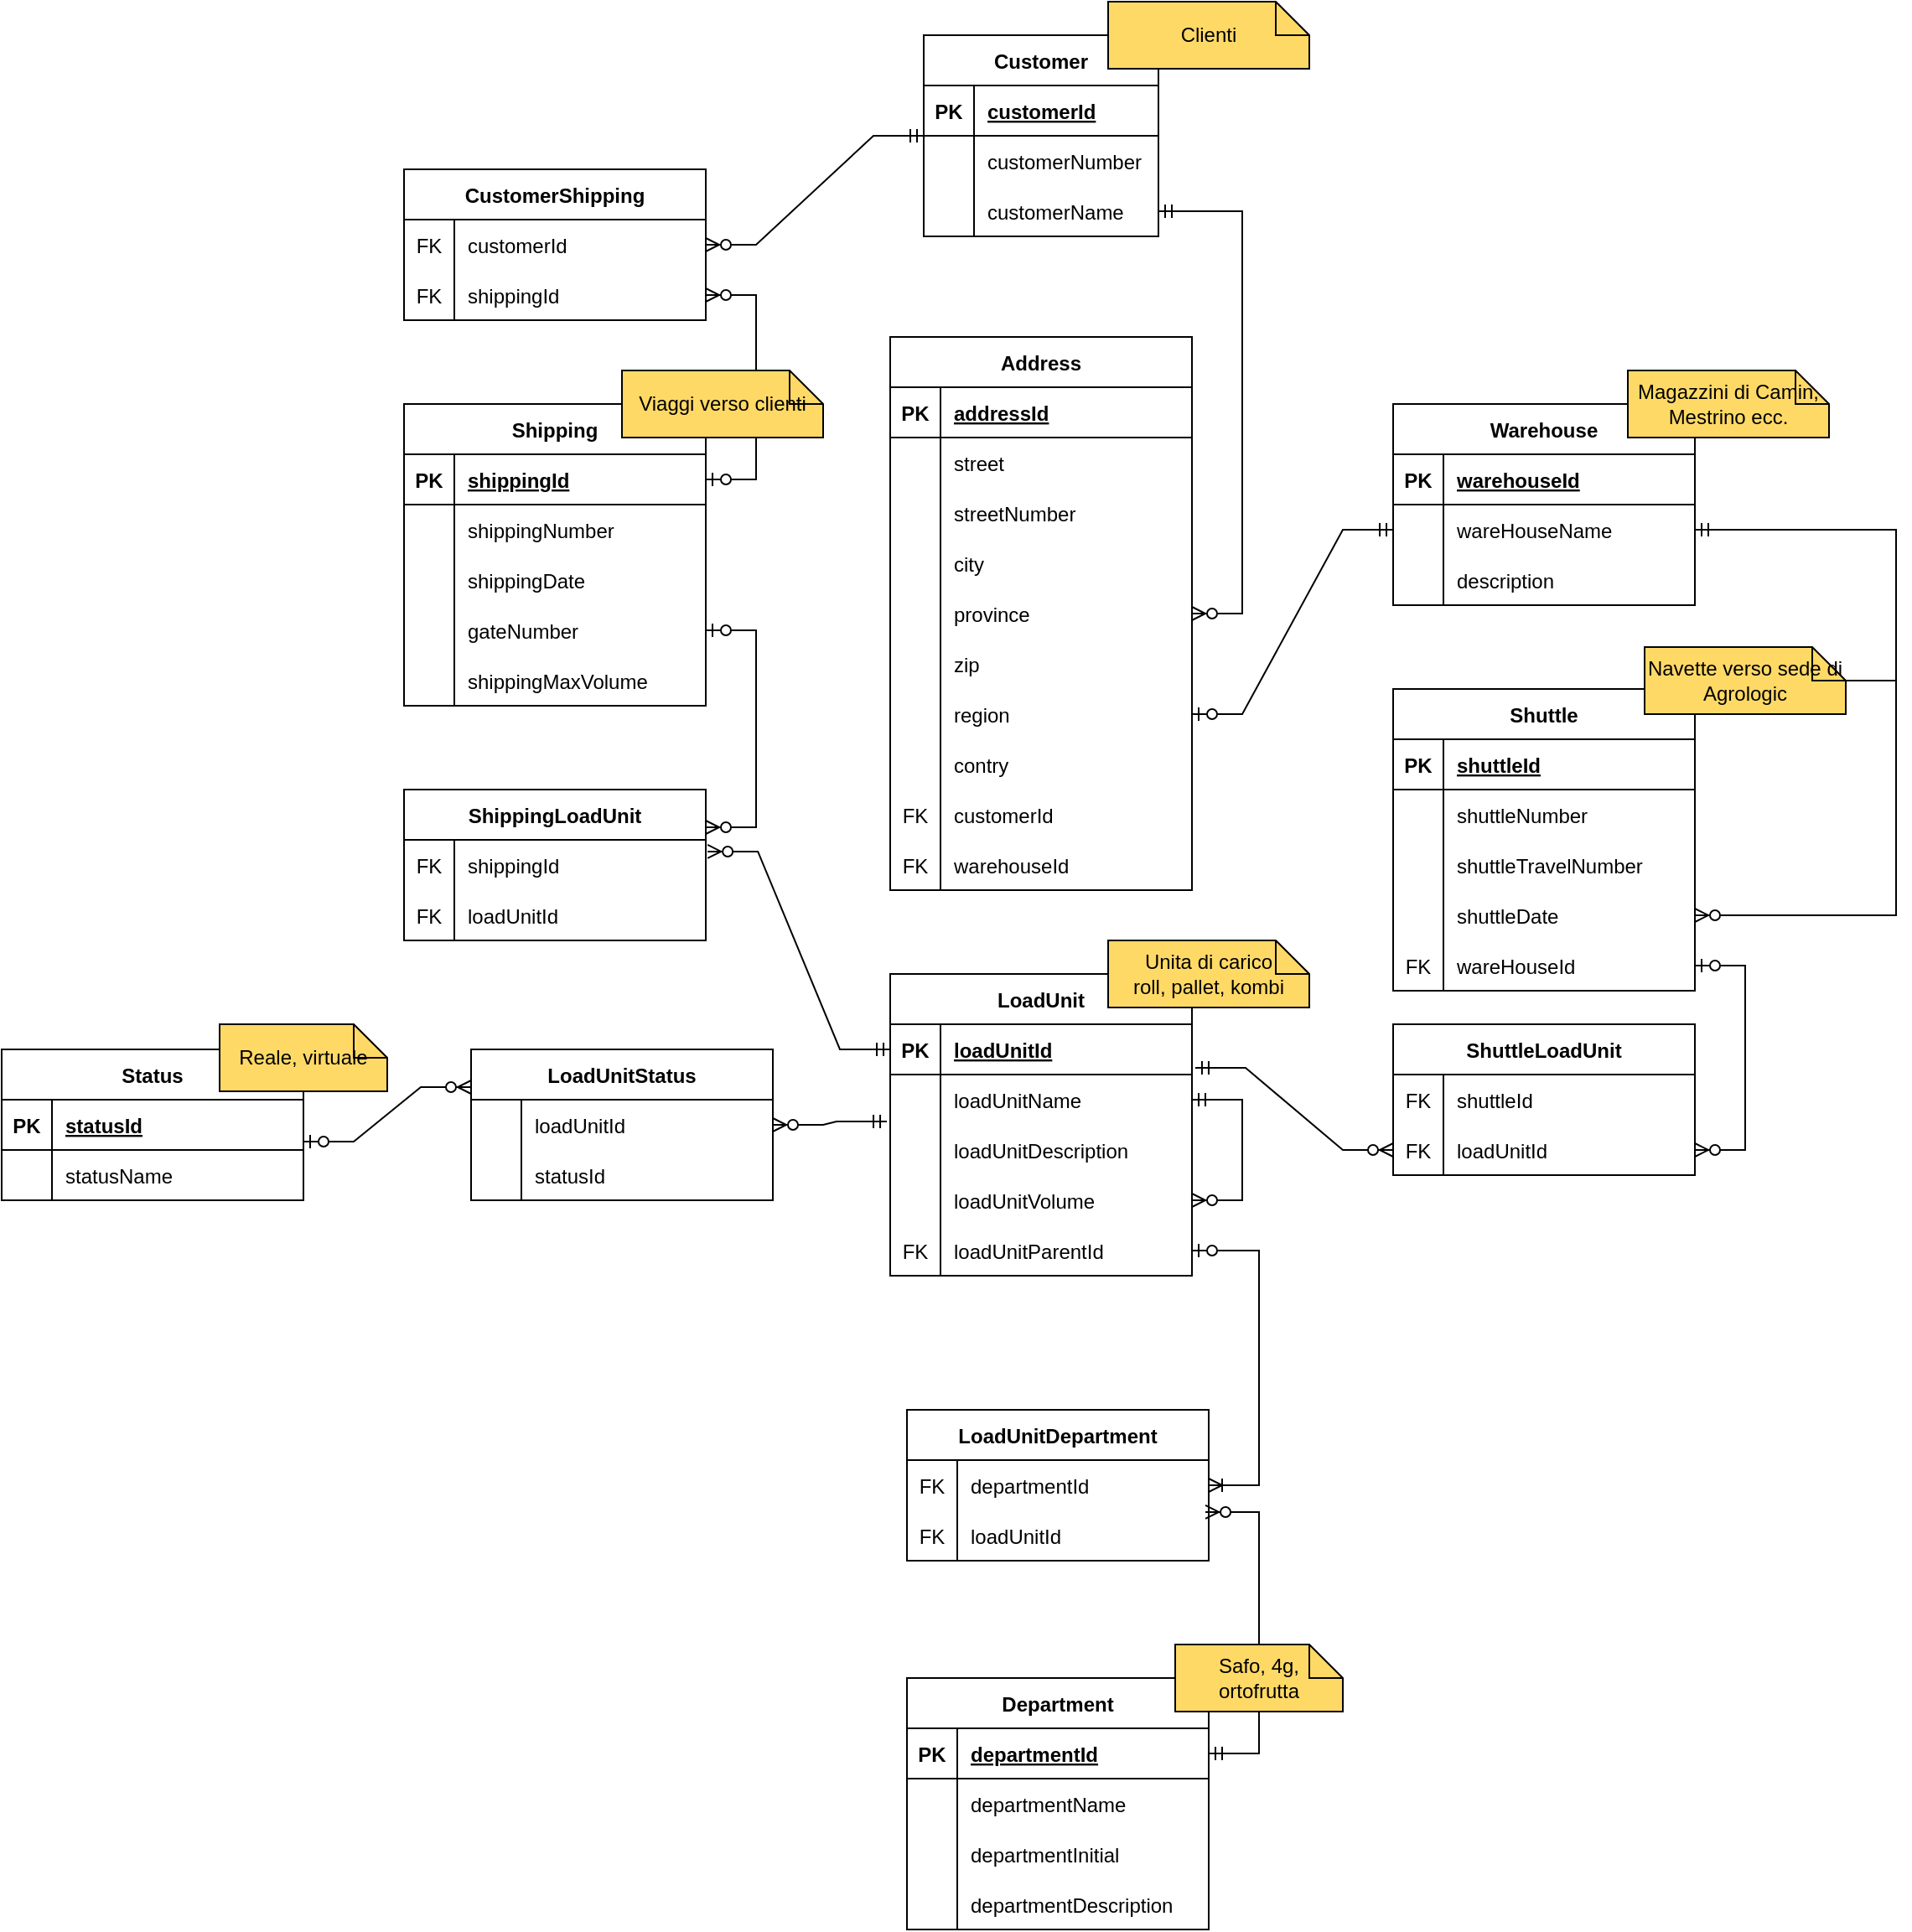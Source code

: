 <mxfile version="20.8.21" type="github">
  <diagram name="Page-1" id="1HlZWrvIWa5nvWiVNv0v">
    <mxGraphModel dx="1730" dy="442" grid="1" gridSize="10" guides="1" tooltips="1" connect="1" arrows="1" fold="1" page="1" pageScale="1" pageWidth="850" pageHeight="1100" math="0" shadow="0">
      <root>
        <mxCell id="0" />
        <mxCell id="1" parent="0" />
        <mxCell id="7wyzoRKYr3vPrGW3BiGG-1" value="Customer" style="shape=table;startSize=30;container=1;collapsible=1;childLayout=tableLayout;fixedRows=1;rowLines=0;fontStyle=1;align=center;resizeLast=1;" parent="1" vertex="1">
          <mxGeometry x="410" y="20" width="140" height="120" as="geometry" />
        </mxCell>
        <mxCell id="7wyzoRKYr3vPrGW3BiGG-2" value="" style="shape=tableRow;horizontal=0;startSize=0;swimlaneHead=0;swimlaneBody=0;fillColor=none;collapsible=0;dropTarget=0;points=[[0,0.5],[1,0.5]];portConstraint=eastwest;top=0;left=0;right=0;bottom=1;" parent="7wyzoRKYr3vPrGW3BiGG-1" vertex="1">
          <mxGeometry y="30" width="140" height="30" as="geometry" />
        </mxCell>
        <mxCell id="7wyzoRKYr3vPrGW3BiGG-3" value="PK" style="shape=partialRectangle;connectable=0;fillColor=none;top=0;left=0;bottom=0;right=0;fontStyle=1;overflow=hidden;" parent="7wyzoRKYr3vPrGW3BiGG-2" vertex="1">
          <mxGeometry width="30" height="30" as="geometry">
            <mxRectangle width="30" height="30" as="alternateBounds" />
          </mxGeometry>
        </mxCell>
        <mxCell id="7wyzoRKYr3vPrGW3BiGG-4" value="customerId" style="shape=partialRectangle;connectable=0;fillColor=none;top=0;left=0;bottom=0;right=0;align=left;spacingLeft=6;fontStyle=5;overflow=hidden;" parent="7wyzoRKYr3vPrGW3BiGG-2" vertex="1">
          <mxGeometry x="30" width="110" height="30" as="geometry">
            <mxRectangle width="110" height="30" as="alternateBounds" />
          </mxGeometry>
        </mxCell>
        <mxCell id="7wyzoRKYr3vPrGW3BiGG-5" value="" style="shape=tableRow;horizontal=0;startSize=0;swimlaneHead=0;swimlaneBody=0;fillColor=none;collapsible=0;dropTarget=0;points=[[0,0.5],[1,0.5]];portConstraint=eastwest;top=0;left=0;right=0;bottom=0;" parent="7wyzoRKYr3vPrGW3BiGG-1" vertex="1">
          <mxGeometry y="60" width="140" height="30" as="geometry" />
        </mxCell>
        <mxCell id="7wyzoRKYr3vPrGW3BiGG-6" value="" style="shape=partialRectangle;connectable=0;fillColor=none;top=0;left=0;bottom=0;right=0;editable=1;overflow=hidden;" parent="7wyzoRKYr3vPrGW3BiGG-5" vertex="1">
          <mxGeometry width="30" height="30" as="geometry">
            <mxRectangle width="30" height="30" as="alternateBounds" />
          </mxGeometry>
        </mxCell>
        <mxCell id="7wyzoRKYr3vPrGW3BiGG-7" value="customerNumber" style="shape=partialRectangle;connectable=0;fillColor=none;top=0;left=0;bottom=0;right=0;align=left;spacingLeft=6;overflow=hidden;" parent="7wyzoRKYr3vPrGW3BiGG-5" vertex="1">
          <mxGeometry x="30" width="110" height="30" as="geometry">
            <mxRectangle width="110" height="30" as="alternateBounds" />
          </mxGeometry>
        </mxCell>
        <mxCell id="7wyzoRKYr3vPrGW3BiGG-8" value="" style="shape=tableRow;horizontal=0;startSize=0;swimlaneHead=0;swimlaneBody=0;fillColor=none;collapsible=0;dropTarget=0;points=[[0,0.5],[1,0.5]];portConstraint=eastwest;top=0;left=0;right=0;bottom=0;" parent="7wyzoRKYr3vPrGW3BiGG-1" vertex="1">
          <mxGeometry y="90" width="140" height="30" as="geometry" />
        </mxCell>
        <mxCell id="7wyzoRKYr3vPrGW3BiGG-9" value="" style="shape=partialRectangle;connectable=0;fillColor=none;top=0;left=0;bottom=0;right=0;editable=1;overflow=hidden;" parent="7wyzoRKYr3vPrGW3BiGG-8" vertex="1">
          <mxGeometry width="30" height="30" as="geometry">
            <mxRectangle width="30" height="30" as="alternateBounds" />
          </mxGeometry>
        </mxCell>
        <mxCell id="7wyzoRKYr3vPrGW3BiGG-10" value="customerName" style="shape=partialRectangle;connectable=0;fillColor=none;top=0;left=0;bottom=0;right=0;align=left;spacingLeft=6;overflow=hidden;" parent="7wyzoRKYr3vPrGW3BiGG-8" vertex="1">
          <mxGeometry x="30" width="110" height="30" as="geometry">
            <mxRectangle width="110" height="30" as="alternateBounds" />
          </mxGeometry>
        </mxCell>
        <mxCell id="7wyzoRKYr3vPrGW3BiGG-14" value="Shipping" style="shape=table;startSize=30;container=1;collapsible=1;childLayout=tableLayout;fixedRows=1;rowLines=0;fontStyle=1;align=center;resizeLast=1;" parent="1" vertex="1">
          <mxGeometry x="100" y="240" width="180" height="180" as="geometry" />
        </mxCell>
        <mxCell id="7wyzoRKYr3vPrGW3BiGG-15" value="" style="shape=tableRow;horizontal=0;startSize=0;swimlaneHead=0;swimlaneBody=0;fillColor=none;collapsible=0;dropTarget=0;points=[[0,0.5],[1,0.5]];portConstraint=eastwest;top=0;left=0;right=0;bottom=1;" parent="7wyzoRKYr3vPrGW3BiGG-14" vertex="1">
          <mxGeometry y="30" width="180" height="30" as="geometry" />
        </mxCell>
        <mxCell id="7wyzoRKYr3vPrGW3BiGG-16" value="PK" style="shape=partialRectangle;connectable=0;fillColor=none;top=0;left=0;bottom=0;right=0;fontStyle=1;overflow=hidden;" parent="7wyzoRKYr3vPrGW3BiGG-15" vertex="1">
          <mxGeometry width="30" height="30" as="geometry">
            <mxRectangle width="30" height="30" as="alternateBounds" />
          </mxGeometry>
        </mxCell>
        <mxCell id="7wyzoRKYr3vPrGW3BiGG-17" value="shippingId" style="shape=partialRectangle;connectable=0;fillColor=none;top=0;left=0;bottom=0;right=0;align=left;spacingLeft=6;fontStyle=5;overflow=hidden;" parent="7wyzoRKYr3vPrGW3BiGG-15" vertex="1">
          <mxGeometry x="30" width="150" height="30" as="geometry">
            <mxRectangle width="150" height="30" as="alternateBounds" />
          </mxGeometry>
        </mxCell>
        <mxCell id="7wyzoRKYr3vPrGW3BiGG-18" value="" style="shape=tableRow;horizontal=0;startSize=0;swimlaneHead=0;swimlaneBody=0;fillColor=none;collapsible=0;dropTarget=0;points=[[0,0.5],[1,0.5]];portConstraint=eastwest;top=0;left=0;right=0;bottom=0;" parent="7wyzoRKYr3vPrGW3BiGG-14" vertex="1">
          <mxGeometry y="60" width="180" height="30" as="geometry" />
        </mxCell>
        <mxCell id="7wyzoRKYr3vPrGW3BiGG-19" value="" style="shape=partialRectangle;connectable=0;fillColor=none;top=0;left=0;bottom=0;right=0;editable=1;overflow=hidden;" parent="7wyzoRKYr3vPrGW3BiGG-18" vertex="1">
          <mxGeometry width="30" height="30" as="geometry">
            <mxRectangle width="30" height="30" as="alternateBounds" />
          </mxGeometry>
        </mxCell>
        <mxCell id="7wyzoRKYr3vPrGW3BiGG-20" value="shippingNumber" style="shape=partialRectangle;connectable=0;fillColor=none;top=0;left=0;bottom=0;right=0;align=left;spacingLeft=6;overflow=hidden;" parent="7wyzoRKYr3vPrGW3BiGG-18" vertex="1">
          <mxGeometry x="30" width="150" height="30" as="geometry">
            <mxRectangle width="150" height="30" as="alternateBounds" />
          </mxGeometry>
        </mxCell>
        <mxCell id="7wyzoRKYr3vPrGW3BiGG-21" value="" style="shape=tableRow;horizontal=0;startSize=0;swimlaneHead=0;swimlaneBody=0;fillColor=none;collapsible=0;dropTarget=0;points=[[0,0.5],[1,0.5]];portConstraint=eastwest;top=0;left=0;right=0;bottom=0;" parent="7wyzoRKYr3vPrGW3BiGG-14" vertex="1">
          <mxGeometry y="90" width="180" height="30" as="geometry" />
        </mxCell>
        <mxCell id="7wyzoRKYr3vPrGW3BiGG-22" value="" style="shape=partialRectangle;connectable=0;fillColor=none;top=0;left=0;bottom=0;right=0;editable=1;overflow=hidden;" parent="7wyzoRKYr3vPrGW3BiGG-21" vertex="1">
          <mxGeometry width="30" height="30" as="geometry">
            <mxRectangle width="30" height="30" as="alternateBounds" />
          </mxGeometry>
        </mxCell>
        <mxCell id="7wyzoRKYr3vPrGW3BiGG-23" value="shippingDate" style="shape=partialRectangle;connectable=0;fillColor=none;top=0;left=0;bottom=0;right=0;align=left;spacingLeft=6;overflow=hidden;" parent="7wyzoRKYr3vPrGW3BiGG-21" vertex="1">
          <mxGeometry x="30" width="150" height="30" as="geometry">
            <mxRectangle width="150" height="30" as="alternateBounds" />
          </mxGeometry>
        </mxCell>
        <mxCell id="7wyzoRKYr3vPrGW3BiGG-247" style="shape=tableRow;horizontal=0;startSize=0;swimlaneHead=0;swimlaneBody=0;fillColor=none;collapsible=0;dropTarget=0;points=[[0,0.5],[1,0.5]];portConstraint=eastwest;top=0;left=0;right=0;bottom=0;" parent="7wyzoRKYr3vPrGW3BiGG-14" vertex="1">
          <mxGeometry y="120" width="180" height="30" as="geometry" />
        </mxCell>
        <mxCell id="7wyzoRKYr3vPrGW3BiGG-248" style="shape=partialRectangle;connectable=0;fillColor=none;top=0;left=0;bottom=0;right=0;editable=1;overflow=hidden;" parent="7wyzoRKYr3vPrGW3BiGG-247" vertex="1">
          <mxGeometry width="30" height="30" as="geometry">
            <mxRectangle width="30" height="30" as="alternateBounds" />
          </mxGeometry>
        </mxCell>
        <mxCell id="7wyzoRKYr3vPrGW3BiGG-249" value="gateNumber" style="shape=partialRectangle;connectable=0;fillColor=none;top=0;left=0;bottom=0;right=0;align=left;spacingLeft=6;overflow=hidden;" parent="7wyzoRKYr3vPrGW3BiGG-247" vertex="1">
          <mxGeometry x="30" width="150" height="30" as="geometry">
            <mxRectangle width="150" height="30" as="alternateBounds" />
          </mxGeometry>
        </mxCell>
        <mxCell id="7wyzoRKYr3vPrGW3BiGG-24" value="" style="shape=tableRow;horizontal=0;startSize=0;swimlaneHead=0;swimlaneBody=0;fillColor=none;collapsible=0;dropTarget=0;points=[[0,0.5],[1,0.5]];portConstraint=eastwest;top=0;left=0;right=0;bottom=0;" parent="7wyzoRKYr3vPrGW3BiGG-14" vertex="1">
          <mxGeometry y="150" width="180" height="30" as="geometry" />
        </mxCell>
        <mxCell id="7wyzoRKYr3vPrGW3BiGG-25" value="" style="shape=partialRectangle;connectable=0;fillColor=none;top=0;left=0;bottom=0;right=0;editable=1;overflow=hidden;" parent="7wyzoRKYr3vPrGW3BiGG-24" vertex="1">
          <mxGeometry width="30" height="30" as="geometry">
            <mxRectangle width="30" height="30" as="alternateBounds" />
          </mxGeometry>
        </mxCell>
        <mxCell id="7wyzoRKYr3vPrGW3BiGG-26" value="shippingMaxVolume" style="shape=partialRectangle;connectable=0;fillColor=none;top=0;left=0;bottom=0;right=0;align=left;spacingLeft=6;overflow=hidden;" parent="7wyzoRKYr3vPrGW3BiGG-24" vertex="1">
          <mxGeometry x="30" width="150" height="30" as="geometry">
            <mxRectangle width="150" height="30" as="alternateBounds" />
          </mxGeometry>
        </mxCell>
        <mxCell id="7wyzoRKYr3vPrGW3BiGG-27" value="CustomerShipping" style="shape=table;startSize=30;container=1;collapsible=1;childLayout=tableLayout;fixedRows=1;rowLines=0;fontStyle=1;align=center;resizeLast=1;" parent="1" vertex="1">
          <mxGeometry x="100" y="100" width="180" height="90" as="geometry" />
        </mxCell>
        <mxCell id="7wyzoRKYr3vPrGW3BiGG-31" value="" style="shape=tableRow;horizontal=0;startSize=0;swimlaneHead=0;swimlaneBody=0;fillColor=none;collapsible=0;dropTarget=0;points=[[0,0.5],[1,0.5]];portConstraint=eastwest;top=0;left=0;right=0;bottom=0;" parent="7wyzoRKYr3vPrGW3BiGG-27" vertex="1">
          <mxGeometry y="30" width="180" height="30" as="geometry" />
        </mxCell>
        <mxCell id="7wyzoRKYr3vPrGW3BiGG-32" value="FK" style="shape=partialRectangle;connectable=0;fillColor=none;top=0;left=0;bottom=0;right=0;editable=1;overflow=hidden;fontStyle=0" parent="7wyzoRKYr3vPrGW3BiGG-31" vertex="1">
          <mxGeometry width="30" height="30" as="geometry">
            <mxRectangle width="30" height="30" as="alternateBounds" />
          </mxGeometry>
        </mxCell>
        <mxCell id="7wyzoRKYr3vPrGW3BiGG-33" value="customerId" style="shape=partialRectangle;connectable=0;fillColor=none;top=0;left=0;bottom=0;right=0;align=left;spacingLeft=6;overflow=hidden;fontStyle=0" parent="7wyzoRKYr3vPrGW3BiGG-31" vertex="1">
          <mxGeometry x="30" width="150" height="30" as="geometry">
            <mxRectangle width="150" height="30" as="alternateBounds" />
          </mxGeometry>
        </mxCell>
        <mxCell id="7wyzoRKYr3vPrGW3BiGG-34" value="" style="shape=tableRow;horizontal=0;startSize=0;swimlaneHead=0;swimlaneBody=0;fillColor=none;collapsible=0;dropTarget=0;points=[[0,0.5],[1,0.5]];portConstraint=eastwest;top=0;left=0;right=0;bottom=0;" parent="7wyzoRKYr3vPrGW3BiGG-27" vertex="1">
          <mxGeometry y="60" width="180" height="30" as="geometry" />
        </mxCell>
        <mxCell id="7wyzoRKYr3vPrGW3BiGG-35" value="FK" style="shape=partialRectangle;connectable=0;fillColor=none;top=0;left=0;bottom=0;right=0;editable=1;overflow=hidden;fontStyle=0" parent="7wyzoRKYr3vPrGW3BiGG-34" vertex="1">
          <mxGeometry width="30" height="30" as="geometry">
            <mxRectangle width="30" height="30" as="alternateBounds" />
          </mxGeometry>
        </mxCell>
        <mxCell id="7wyzoRKYr3vPrGW3BiGG-36" value="shippingId" style="shape=partialRectangle;connectable=0;fillColor=none;top=0;left=0;bottom=0;right=0;align=left;spacingLeft=6;overflow=hidden;fontStyle=0" parent="7wyzoRKYr3vPrGW3BiGG-34" vertex="1">
          <mxGeometry x="30" width="150" height="30" as="geometry">
            <mxRectangle width="150" height="30" as="alternateBounds" />
          </mxGeometry>
        </mxCell>
        <mxCell id="7wyzoRKYr3vPrGW3BiGG-43" value="" style="edgeStyle=entityRelationEdgeStyle;fontSize=12;html=1;endArrow=ERzeroToMany;startArrow=ERzeroToOne;rounded=0;" parent="1" source="7wyzoRKYr3vPrGW3BiGG-15" target="7wyzoRKYr3vPrGW3BiGG-34" edge="1">
          <mxGeometry width="100" height="100" relative="1" as="geometry">
            <mxPoint x="250" y="300" as="sourcePoint" />
            <mxPoint x="80" y="157" as="targetPoint" />
          </mxGeometry>
        </mxCell>
        <mxCell id="7wyzoRKYr3vPrGW3BiGG-42" value="" style="edgeStyle=entityRelationEdgeStyle;fontSize=12;html=1;endArrow=ERzeroToMany;startArrow=ERmandOne;rounded=0;entryX=1;entryY=0.5;entryDx=0;entryDy=0;" parent="1" source="7wyzoRKYr3vPrGW3BiGG-1" target="7wyzoRKYr3vPrGW3BiGG-31" edge="1">
          <mxGeometry width="100" height="100" relative="1" as="geometry">
            <mxPoint x="407" y="126" as="sourcePoint" />
            <mxPoint x="350" y="200" as="targetPoint" />
          </mxGeometry>
        </mxCell>
        <mxCell id="7wyzoRKYr3vPrGW3BiGG-44" value="LoadUnit" style="shape=table;startSize=30;container=1;collapsible=1;childLayout=tableLayout;fixedRows=1;rowLines=0;fontStyle=1;align=center;resizeLast=1;" parent="1" vertex="1">
          <mxGeometry x="390" y="580" width="180" height="180" as="geometry" />
        </mxCell>
        <mxCell id="7wyzoRKYr3vPrGW3BiGG-45" value="" style="shape=tableRow;horizontal=0;startSize=0;swimlaneHead=0;swimlaneBody=0;fillColor=none;collapsible=0;dropTarget=0;points=[[0,0.5],[1,0.5]];portConstraint=eastwest;top=0;left=0;right=0;bottom=1;" parent="7wyzoRKYr3vPrGW3BiGG-44" vertex="1">
          <mxGeometry y="30" width="180" height="30" as="geometry" />
        </mxCell>
        <mxCell id="7wyzoRKYr3vPrGW3BiGG-46" value="PK" style="shape=partialRectangle;connectable=0;fillColor=none;top=0;left=0;bottom=0;right=0;fontStyle=1;overflow=hidden;" parent="7wyzoRKYr3vPrGW3BiGG-45" vertex="1">
          <mxGeometry width="30" height="30" as="geometry">
            <mxRectangle width="30" height="30" as="alternateBounds" />
          </mxGeometry>
        </mxCell>
        <mxCell id="7wyzoRKYr3vPrGW3BiGG-47" value="loadUnitId" style="shape=partialRectangle;connectable=0;fillColor=none;top=0;left=0;bottom=0;right=0;align=left;spacingLeft=6;fontStyle=5;overflow=hidden;" parent="7wyzoRKYr3vPrGW3BiGG-45" vertex="1">
          <mxGeometry x="30" width="150" height="30" as="geometry">
            <mxRectangle width="150" height="30" as="alternateBounds" />
          </mxGeometry>
        </mxCell>
        <mxCell id="7wyzoRKYr3vPrGW3BiGG-48" value="" style="shape=tableRow;horizontal=0;startSize=0;swimlaneHead=0;swimlaneBody=0;fillColor=none;collapsible=0;dropTarget=0;points=[[0,0.5],[1,0.5]];portConstraint=eastwest;top=0;left=0;right=0;bottom=0;" parent="7wyzoRKYr3vPrGW3BiGG-44" vertex="1">
          <mxGeometry y="60" width="180" height="30" as="geometry" />
        </mxCell>
        <mxCell id="7wyzoRKYr3vPrGW3BiGG-49" value="" style="shape=partialRectangle;connectable=0;fillColor=none;top=0;left=0;bottom=0;right=0;editable=1;overflow=hidden;" parent="7wyzoRKYr3vPrGW3BiGG-48" vertex="1">
          <mxGeometry width="30" height="30" as="geometry">
            <mxRectangle width="30" height="30" as="alternateBounds" />
          </mxGeometry>
        </mxCell>
        <mxCell id="7wyzoRKYr3vPrGW3BiGG-50" value="loadUnitName" style="shape=partialRectangle;connectable=0;fillColor=none;top=0;left=0;bottom=0;right=0;align=left;spacingLeft=6;overflow=hidden;" parent="7wyzoRKYr3vPrGW3BiGG-48" vertex="1">
          <mxGeometry x="30" width="150" height="30" as="geometry">
            <mxRectangle width="150" height="30" as="alternateBounds" />
          </mxGeometry>
        </mxCell>
        <mxCell id="7wyzoRKYr3vPrGW3BiGG-51" value="" style="shape=tableRow;horizontal=0;startSize=0;swimlaneHead=0;swimlaneBody=0;fillColor=none;collapsible=0;dropTarget=0;points=[[0,0.5],[1,0.5]];portConstraint=eastwest;top=0;left=0;right=0;bottom=0;" parent="7wyzoRKYr3vPrGW3BiGG-44" vertex="1">
          <mxGeometry y="90" width="180" height="30" as="geometry" />
        </mxCell>
        <mxCell id="7wyzoRKYr3vPrGW3BiGG-52" value="" style="shape=partialRectangle;connectable=0;fillColor=none;top=0;left=0;bottom=0;right=0;editable=1;overflow=hidden;" parent="7wyzoRKYr3vPrGW3BiGG-51" vertex="1">
          <mxGeometry width="30" height="30" as="geometry">
            <mxRectangle width="30" height="30" as="alternateBounds" />
          </mxGeometry>
        </mxCell>
        <mxCell id="7wyzoRKYr3vPrGW3BiGG-53" value="loadUnitDescription" style="shape=partialRectangle;connectable=0;fillColor=none;top=0;left=0;bottom=0;right=0;align=left;spacingLeft=6;overflow=hidden;" parent="7wyzoRKYr3vPrGW3BiGG-51" vertex="1">
          <mxGeometry x="30" width="150" height="30" as="geometry">
            <mxRectangle width="150" height="30" as="alternateBounds" />
          </mxGeometry>
        </mxCell>
        <mxCell id="7wyzoRKYr3vPrGW3BiGG-54" value="" style="shape=tableRow;horizontal=0;startSize=0;swimlaneHead=0;swimlaneBody=0;fillColor=none;collapsible=0;dropTarget=0;points=[[0,0.5],[1,0.5]];portConstraint=eastwest;top=0;left=0;right=0;bottom=0;" parent="7wyzoRKYr3vPrGW3BiGG-44" vertex="1">
          <mxGeometry y="120" width="180" height="30" as="geometry" />
        </mxCell>
        <mxCell id="7wyzoRKYr3vPrGW3BiGG-55" value="" style="shape=partialRectangle;connectable=0;fillColor=none;top=0;left=0;bottom=0;right=0;editable=1;overflow=hidden;" parent="7wyzoRKYr3vPrGW3BiGG-54" vertex="1">
          <mxGeometry width="30" height="30" as="geometry">
            <mxRectangle width="30" height="30" as="alternateBounds" />
          </mxGeometry>
        </mxCell>
        <mxCell id="7wyzoRKYr3vPrGW3BiGG-56" value="loadUnitVolume" style="shape=partialRectangle;connectable=0;fillColor=none;top=0;left=0;bottom=0;right=0;align=left;spacingLeft=6;overflow=hidden;" parent="7wyzoRKYr3vPrGW3BiGG-54" vertex="1">
          <mxGeometry x="30" width="150" height="30" as="geometry">
            <mxRectangle width="150" height="30" as="alternateBounds" />
          </mxGeometry>
        </mxCell>
        <mxCell id="7wyzoRKYr3vPrGW3BiGG-57" style="shape=tableRow;horizontal=0;startSize=0;swimlaneHead=0;swimlaneBody=0;fillColor=none;collapsible=0;dropTarget=0;points=[[0,0.5],[1,0.5]];portConstraint=eastwest;top=0;left=0;right=0;bottom=0;" parent="7wyzoRKYr3vPrGW3BiGG-44" vertex="1">
          <mxGeometry y="150" width="180" height="30" as="geometry" />
        </mxCell>
        <mxCell id="7wyzoRKYr3vPrGW3BiGG-58" value="FK" style="shape=partialRectangle;connectable=0;fillColor=none;top=0;left=0;bottom=0;right=0;editable=1;overflow=hidden;fontStyle=0" parent="7wyzoRKYr3vPrGW3BiGG-57" vertex="1">
          <mxGeometry width="30" height="30" as="geometry">
            <mxRectangle width="30" height="30" as="alternateBounds" />
          </mxGeometry>
        </mxCell>
        <mxCell id="7wyzoRKYr3vPrGW3BiGG-59" value="loadUnitParentId" style="shape=partialRectangle;connectable=0;fillColor=none;top=0;left=0;bottom=0;right=0;align=left;spacingLeft=6;overflow=hidden;fontStyle=0" parent="7wyzoRKYr3vPrGW3BiGG-57" vertex="1">
          <mxGeometry x="30" width="150" height="30" as="geometry">
            <mxRectangle width="150" height="30" as="alternateBounds" />
          </mxGeometry>
        </mxCell>
        <mxCell id="7wyzoRKYr3vPrGW3BiGG-60" value="" style="edgeStyle=entityRelationEdgeStyle;fontSize=12;html=1;endArrow=ERzeroToMany;startArrow=ERmandOne;rounded=0;exitX=1;exitY=0.5;exitDx=0;exitDy=0;entryX=1;entryY=0.5;entryDx=0;entryDy=0;" parent="7wyzoRKYr3vPrGW3BiGG-44" source="7wyzoRKYr3vPrGW3BiGG-48" target="7wyzoRKYr3vPrGW3BiGG-54" edge="1">
          <mxGeometry width="100" height="100" relative="1" as="geometry">
            <mxPoint x="-70" y="30" as="sourcePoint" />
            <mxPoint x="30" y="-70" as="targetPoint" />
          </mxGeometry>
        </mxCell>
        <mxCell id="7wyzoRKYr3vPrGW3BiGG-61" value="ShippingLoadUnit" style="shape=table;startSize=30;container=1;collapsible=1;childLayout=tableLayout;fixedRows=1;rowLines=0;fontStyle=1;align=center;resizeLast=1;" parent="1" vertex="1">
          <mxGeometry x="100" y="470" width="180" height="90" as="geometry" />
        </mxCell>
        <mxCell id="7wyzoRKYr3vPrGW3BiGG-65" value="" style="shape=tableRow;horizontal=0;startSize=0;swimlaneHead=0;swimlaneBody=0;fillColor=none;collapsible=0;dropTarget=0;points=[[0,0.5],[1,0.5]];portConstraint=eastwest;top=0;left=0;right=0;bottom=0;" parent="7wyzoRKYr3vPrGW3BiGG-61" vertex="1">
          <mxGeometry y="30" width="180" height="30" as="geometry" />
        </mxCell>
        <mxCell id="7wyzoRKYr3vPrGW3BiGG-66" value="FK" style="shape=partialRectangle;connectable=0;fillColor=none;top=0;left=0;bottom=0;right=0;editable=1;overflow=hidden;fontStyle=0" parent="7wyzoRKYr3vPrGW3BiGG-65" vertex="1">
          <mxGeometry width="30" height="30" as="geometry">
            <mxRectangle width="30" height="30" as="alternateBounds" />
          </mxGeometry>
        </mxCell>
        <mxCell id="7wyzoRKYr3vPrGW3BiGG-67" value="shippingId" style="shape=partialRectangle;connectable=0;fillColor=none;top=0;left=0;bottom=0;right=0;align=left;spacingLeft=6;overflow=hidden;fontStyle=0" parent="7wyzoRKYr3vPrGW3BiGG-65" vertex="1">
          <mxGeometry x="30" width="150" height="30" as="geometry">
            <mxRectangle width="150" height="30" as="alternateBounds" />
          </mxGeometry>
        </mxCell>
        <mxCell id="7wyzoRKYr3vPrGW3BiGG-68" value="" style="shape=tableRow;horizontal=0;startSize=0;swimlaneHead=0;swimlaneBody=0;fillColor=none;collapsible=0;dropTarget=0;points=[[0,0.5],[1,0.5]];portConstraint=eastwest;top=0;left=0;right=0;bottom=0;" parent="7wyzoRKYr3vPrGW3BiGG-61" vertex="1">
          <mxGeometry y="60" width="180" height="30" as="geometry" />
        </mxCell>
        <mxCell id="7wyzoRKYr3vPrGW3BiGG-69" value="FK" style="shape=partialRectangle;connectable=0;fillColor=none;top=0;left=0;bottom=0;right=0;editable=1;overflow=hidden;fontStyle=0" parent="7wyzoRKYr3vPrGW3BiGG-68" vertex="1">
          <mxGeometry width="30" height="30" as="geometry">
            <mxRectangle width="30" height="30" as="alternateBounds" />
          </mxGeometry>
        </mxCell>
        <mxCell id="7wyzoRKYr3vPrGW3BiGG-70" value="loadUnitId" style="shape=partialRectangle;connectable=0;fillColor=none;top=0;left=0;bottom=0;right=0;align=left;spacingLeft=6;overflow=hidden;fontStyle=0" parent="7wyzoRKYr3vPrGW3BiGG-68" vertex="1">
          <mxGeometry x="30" width="150" height="30" as="geometry">
            <mxRectangle width="150" height="30" as="alternateBounds" />
          </mxGeometry>
        </mxCell>
        <mxCell id="7wyzoRKYr3vPrGW3BiGG-82" value="" style="edgeStyle=entityRelationEdgeStyle;fontSize=12;html=1;endArrow=ERzeroToMany;startArrow=ERmandOne;rounded=0;exitX=0;exitY=0.5;exitDx=0;exitDy=0;entryX=1.006;entryY=0.233;entryDx=0;entryDy=0;entryPerimeter=0;" parent="1" source="7wyzoRKYr3vPrGW3BiGG-45" target="7wyzoRKYr3vPrGW3BiGG-65" edge="1">
          <mxGeometry width="100" height="100" relative="1" as="geometry">
            <mxPoint x="240" y="420" as="sourcePoint" />
            <mxPoint x="340" y="320" as="targetPoint" />
          </mxGeometry>
        </mxCell>
        <mxCell id="7wyzoRKYr3vPrGW3BiGG-83" value="" style="edgeStyle=entityRelationEdgeStyle;fontSize=12;html=1;endArrow=ERzeroToMany;startArrow=ERzeroToOne;rounded=0;exitX=1;exitY=0.75;exitDx=0;exitDy=0;entryX=1;entryY=0.25;entryDx=0;entryDy=0;" parent="1" source="7wyzoRKYr3vPrGW3BiGG-14" target="7wyzoRKYr3vPrGW3BiGG-61" edge="1">
          <mxGeometry width="100" height="100" relative="1" as="geometry">
            <mxPoint x="240" y="420" as="sourcePoint" />
            <mxPoint x="90" y="380" as="targetPoint" />
          </mxGeometry>
        </mxCell>
        <mxCell id="7wyzoRKYr3vPrGW3BiGG-84" value="Address" style="shape=table;startSize=30;container=1;collapsible=1;childLayout=tableLayout;fixedRows=1;rowLines=0;fontStyle=1;align=center;resizeLast=1;" parent="1" vertex="1">
          <mxGeometry x="390" y="200" width="180" height="330" as="geometry" />
        </mxCell>
        <mxCell id="7wyzoRKYr3vPrGW3BiGG-85" value="" style="shape=tableRow;horizontal=0;startSize=0;swimlaneHead=0;swimlaneBody=0;fillColor=none;collapsible=0;dropTarget=0;points=[[0,0.5],[1,0.5]];portConstraint=eastwest;top=0;left=0;right=0;bottom=1;" parent="7wyzoRKYr3vPrGW3BiGG-84" vertex="1">
          <mxGeometry y="30" width="180" height="30" as="geometry" />
        </mxCell>
        <mxCell id="7wyzoRKYr3vPrGW3BiGG-86" value="PK" style="shape=partialRectangle;connectable=0;fillColor=none;top=0;left=0;bottom=0;right=0;fontStyle=1;overflow=hidden;" parent="7wyzoRKYr3vPrGW3BiGG-85" vertex="1">
          <mxGeometry width="30" height="30" as="geometry">
            <mxRectangle width="30" height="30" as="alternateBounds" />
          </mxGeometry>
        </mxCell>
        <mxCell id="7wyzoRKYr3vPrGW3BiGG-87" value="addressId" style="shape=partialRectangle;connectable=0;fillColor=none;top=0;left=0;bottom=0;right=0;align=left;spacingLeft=6;fontStyle=5;overflow=hidden;" parent="7wyzoRKYr3vPrGW3BiGG-85" vertex="1">
          <mxGeometry x="30" width="150" height="30" as="geometry">
            <mxRectangle width="150" height="30" as="alternateBounds" />
          </mxGeometry>
        </mxCell>
        <mxCell id="7wyzoRKYr3vPrGW3BiGG-88" value="" style="shape=tableRow;horizontal=0;startSize=0;swimlaneHead=0;swimlaneBody=0;fillColor=none;collapsible=0;dropTarget=0;points=[[0,0.5],[1,0.5]];portConstraint=eastwest;top=0;left=0;right=0;bottom=0;" parent="7wyzoRKYr3vPrGW3BiGG-84" vertex="1">
          <mxGeometry y="60" width="180" height="30" as="geometry" />
        </mxCell>
        <mxCell id="7wyzoRKYr3vPrGW3BiGG-89" value="" style="shape=partialRectangle;connectable=0;fillColor=none;top=0;left=0;bottom=0;right=0;editable=1;overflow=hidden;" parent="7wyzoRKYr3vPrGW3BiGG-88" vertex="1">
          <mxGeometry width="30" height="30" as="geometry">
            <mxRectangle width="30" height="30" as="alternateBounds" />
          </mxGeometry>
        </mxCell>
        <mxCell id="7wyzoRKYr3vPrGW3BiGG-90" value="street" style="shape=partialRectangle;connectable=0;fillColor=none;top=0;left=0;bottom=0;right=0;align=left;spacingLeft=6;overflow=hidden;" parent="7wyzoRKYr3vPrGW3BiGG-88" vertex="1">
          <mxGeometry x="30" width="150" height="30" as="geometry">
            <mxRectangle width="150" height="30" as="alternateBounds" />
          </mxGeometry>
        </mxCell>
        <mxCell id="7wyzoRKYr3vPrGW3BiGG-91" value="" style="shape=tableRow;horizontal=0;startSize=0;swimlaneHead=0;swimlaneBody=0;fillColor=none;collapsible=0;dropTarget=0;points=[[0,0.5],[1,0.5]];portConstraint=eastwest;top=0;left=0;right=0;bottom=0;" parent="7wyzoRKYr3vPrGW3BiGG-84" vertex="1">
          <mxGeometry y="90" width="180" height="30" as="geometry" />
        </mxCell>
        <mxCell id="7wyzoRKYr3vPrGW3BiGG-92" value="" style="shape=partialRectangle;connectable=0;fillColor=none;top=0;left=0;bottom=0;right=0;editable=1;overflow=hidden;" parent="7wyzoRKYr3vPrGW3BiGG-91" vertex="1">
          <mxGeometry width="30" height="30" as="geometry">
            <mxRectangle width="30" height="30" as="alternateBounds" />
          </mxGeometry>
        </mxCell>
        <mxCell id="7wyzoRKYr3vPrGW3BiGG-93" value="streetNumber" style="shape=partialRectangle;connectable=0;fillColor=none;top=0;left=0;bottom=0;right=0;align=left;spacingLeft=6;overflow=hidden;" parent="7wyzoRKYr3vPrGW3BiGG-91" vertex="1">
          <mxGeometry x="30" width="150" height="30" as="geometry">
            <mxRectangle width="150" height="30" as="alternateBounds" />
          </mxGeometry>
        </mxCell>
        <mxCell id="7wyzoRKYr3vPrGW3BiGG-94" value="" style="shape=tableRow;horizontal=0;startSize=0;swimlaneHead=0;swimlaneBody=0;fillColor=none;collapsible=0;dropTarget=0;points=[[0,0.5],[1,0.5]];portConstraint=eastwest;top=0;left=0;right=0;bottom=0;" parent="7wyzoRKYr3vPrGW3BiGG-84" vertex="1">
          <mxGeometry y="120" width="180" height="30" as="geometry" />
        </mxCell>
        <mxCell id="7wyzoRKYr3vPrGW3BiGG-95" value="" style="shape=partialRectangle;connectable=0;fillColor=none;top=0;left=0;bottom=0;right=0;editable=1;overflow=hidden;" parent="7wyzoRKYr3vPrGW3BiGG-94" vertex="1">
          <mxGeometry width="30" height="30" as="geometry">
            <mxRectangle width="30" height="30" as="alternateBounds" />
          </mxGeometry>
        </mxCell>
        <mxCell id="7wyzoRKYr3vPrGW3BiGG-96" value="city" style="shape=partialRectangle;connectable=0;fillColor=none;top=0;left=0;bottom=0;right=0;align=left;spacingLeft=6;overflow=hidden;" parent="7wyzoRKYr3vPrGW3BiGG-94" vertex="1">
          <mxGeometry x="30" width="150" height="30" as="geometry">
            <mxRectangle width="150" height="30" as="alternateBounds" />
          </mxGeometry>
        </mxCell>
        <mxCell id="7wyzoRKYr3vPrGW3BiGG-97" style="shape=tableRow;horizontal=0;startSize=0;swimlaneHead=0;swimlaneBody=0;fillColor=none;collapsible=0;dropTarget=0;points=[[0,0.5],[1,0.5]];portConstraint=eastwest;top=0;left=0;right=0;bottom=0;" parent="7wyzoRKYr3vPrGW3BiGG-84" vertex="1">
          <mxGeometry y="150" width="180" height="30" as="geometry" />
        </mxCell>
        <mxCell id="7wyzoRKYr3vPrGW3BiGG-98" style="shape=partialRectangle;connectable=0;fillColor=none;top=0;left=0;bottom=0;right=0;editable=1;overflow=hidden;" parent="7wyzoRKYr3vPrGW3BiGG-97" vertex="1">
          <mxGeometry width="30" height="30" as="geometry">
            <mxRectangle width="30" height="30" as="alternateBounds" />
          </mxGeometry>
        </mxCell>
        <mxCell id="7wyzoRKYr3vPrGW3BiGG-99" value="province" style="shape=partialRectangle;connectable=0;fillColor=none;top=0;left=0;bottom=0;right=0;align=left;spacingLeft=6;overflow=hidden;" parent="7wyzoRKYr3vPrGW3BiGG-97" vertex="1">
          <mxGeometry x="30" width="150" height="30" as="geometry">
            <mxRectangle width="150" height="30" as="alternateBounds" />
          </mxGeometry>
        </mxCell>
        <mxCell id="7wyzoRKYr3vPrGW3BiGG-100" style="shape=tableRow;horizontal=0;startSize=0;swimlaneHead=0;swimlaneBody=0;fillColor=none;collapsible=0;dropTarget=0;points=[[0,0.5],[1,0.5]];portConstraint=eastwest;top=0;left=0;right=0;bottom=0;" parent="7wyzoRKYr3vPrGW3BiGG-84" vertex="1">
          <mxGeometry y="180" width="180" height="30" as="geometry" />
        </mxCell>
        <mxCell id="7wyzoRKYr3vPrGW3BiGG-101" style="shape=partialRectangle;connectable=0;fillColor=none;top=0;left=0;bottom=0;right=0;editable=1;overflow=hidden;" parent="7wyzoRKYr3vPrGW3BiGG-100" vertex="1">
          <mxGeometry width="30" height="30" as="geometry">
            <mxRectangle width="30" height="30" as="alternateBounds" />
          </mxGeometry>
        </mxCell>
        <mxCell id="7wyzoRKYr3vPrGW3BiGG-102" value="zip" style="shape=partialRectangle;connectable=0;fillColor=none;top=0;left=0;bottom=0;right=0;align=left;spacingLeft=6;overflow=hidden;" parent="7wyzoRKYr3vPrGW3BiGG-100" vertex="1">
          <mxGeometry x="30" width="150" height="30" as="geometry">
            <mxRectangle width="150" height="30" as="alternateBounds" />
          </mxGeometry>
        </mxCell>
        <mxCell id="7wyzoRKYr3vPrGW3BiGG-103" style="shape=tableRow;horizontal=0;startSize=0;swimlaneHead=0;swimlaneBody=0;fillColor=none;collapsible=0;dropTarget=0;points=[[0,0.5],[1,0.5]];portConstraint=eastwest;top=0;left=0;right=0;bottom=0;" parent="7wyzoRKYr3vPrGW3BiGG-84" vertex="1">
          <mxGeometry y="210" width="180" height="30" as="geometry" />
        </mxCell>
        <mxCell id="7wyzoRKYr3vPrGW3BiGG-104" style="shape=partialRectangle;connectable=0;fillColor=none;top=0;left=0;bottom=0;right=0;editable=1;overflow=hidden;" parent="7wyzoRKYr3vPrGW3BiGG-103" vertex="1">
          <mxGeometry width="30" height="30" as="geometry">
            <mxRectangle width="30" height="30" as="alternateBounds" />
          </mxGeometry>
        </mxCell>
        <mxCell id="7wyzoRKYr3vPrGW3BiGG-105" value="region" style="shape=partialRectangle;connectable=0;fillColor=none;top=0;left=0;bottom=0;right=0;align=left;spacingLeft=6;overflow=hidden;" parent="7wyzoRKYr3vPrGW3BiGG-103" vertex="1">
          <mxGeometry x="30" width="150" height="30" as="geometry">
            <mxRectangle width="150" height="30" as="alternateBounds" />
          </mxGeometry>
        </mxCell>
        <mxCell id="7wyzoRKYr3vPrGW3BiGG-106" style="shape=tableRow;horizontal=0;startSize=0;swimlaneHead=0;swimlaneBody=0;fillColor=none;collapsible=0;dropTarget=0;points=[[0,0.5],[1,0.5]];portConstraint=eastwest;top=0;left=0;right=0;bottom=0;" parent="7wyzoRKYr3vPrGW3BiGG-84" vertex="1">
          <mxGeometry y="240" width="180" height="30" as="geometry" />
        </mxCell>
        <mxCell id="7wyzoRKYr3vPrGW3BiGG-107" style="shape=partialRectangle;connectable=0;fillColor=none;top=0;left=0;bottom=0;right=0;editable=1;overflow=hidden;" parent="7wyzoRKYr3vPrGW3BiGG-106" vertex="1">
          <mxGeometry width="30" height="30" as="geometry">
            <mxRectangle width="30" height="30" as="alternateBounds" />
          </mxGeometry>
        </mxCell>
        <mxCell id="7wyzoRKYr3vPrGW3BiGG-108" value="contry" style="shape=partialRectangle;connectable=0;fillColor=none;top=0;left=0;bottom=0;right=0;align=left;spacingLeft=6;overflow=hidden;" parent="7wyzoRKYr3vPrGW3BiGG-106" vertex="1">
          <mxGeometry x="30" width="150" height="30" as="geometry">
            <mxRectangle width="150" height="30" as="alternateBounds" />
          </mxGeometry>
        </mxCell>
        <mxCell id="7wyzoRKYr3vPrGW3BiGG-109" style="shape=tableRow;horizontal=0;startSize=0;swimlaneHead=0;swimlaneBody=0;fillColor=none;collapsible=0;dropTarget=0;points=[[0,0.5],[1,0.5]];portConstraint=eastwest;top=0;left=0;right=0;bottom=0;" parent="7wyzoRKYr3vPrGW3BiGG-84" vertex="1">
          <mxGeometry y="270" width="180" height="30" as="geometry" />
        </mxCell>
        <mxCell id="7wyzoRKYr3vPrGW3BiGG-110" value="FK" style="shape=partialRectangle;connectable=0;fillColor=none;top=0;left=0;bottom=0;right=0;editable=1;overflow=hidden;" parent="7wyzoRKYr3vPrGW3BiGG-109" vertex="1">
          <mxGeometry width="30" height="30" as="geometry">
            <mxRectangle width="30" height="30" as="alternateBounds" />
          </mxGeometry>
        </mxCell>
        <mxCell id="7wyzoRKYr3vPrGW3BiGG-111" value="customerId" style="shape=partialRectangle;connectable=0;fillColor=none;top=0;left=0;bottom=0;right=0;align=left;spacingLeft=6;overflow=hidden;" parent="7wyzoRKYr3vPrGW3BiGG-109" vertex="1">
          <mxGeometry x="30" width="150" height="30" as="geometry">
            <mxRectangle width="150" height="30" as="alternateBounds" />
          </mxGeometry>
        </mxCell>
        <mxCell id="7wyzoRKYr3vPrGW3BiGG-155" style="shape=tableRow;horizontal=0;startSize=0;swimlaneHead=0;swimlaneBody=0;fillColor=none;collapsible=0;dropTarget=0;points=[[0,0.5],[1,0.5]];portConstraint=eastwest;top=0;left=0;right=0;bottom=0;" parent="7wyzoRKYr3vPrGW3BiGG-84" vertex="1">
          <mxGeometry y="300" width="180" height="30" as="geometry" />
        </mxCell>
        <mxCell id="7wyzoRKYr3vPrGW3BiGG-156" value="FK" style="shape=partialRectangle;connectable=0;fillColor=none;top=0;left=0;bottom=0;right=0;editable=1;overflow=hidden;" parent="7wyzoRKYr3vPrGW3BiGG-155" vertex="1">
          <mxGeometry width="30" height="30" as="geometry">
            <mxRectangle width="30" height="30" as="alternateBounds" />
          </mxGeometry>
        </mxCell>
        <mxCell id="7wyzoRKYr3vPrGW3BiGG-157" value="warehouseId" style="shape=partialRectangle;connectable=0;fillColor=none;top=0;left=0;bottom=0;right=0;align=left;spacingLeft=6;overflow=hidden;" parent="7wyzoRKYr3vPrGW3BiGG-155" vertex="1">
          <mxGeometry x="30" width="150" height="30" as="geometry">
            <mxRectangle width="150" height="30" as="alternateBounds" />
          </mxGeometry>
        </mxCell>
        <mxCell id="7wyzoRKYr3vPrGW3BiGG-112" value="" style="edgeStyle=entityRelationEdgeStyle;fontSize=12;html=1;endArrow=ERzeroToMany;startArrow=ERmandOne;rounded=0;" parent="1" source="7wyzoRKYr3vPrGW3BiGG-8" target="7wyzoRKYr3vPrGW3BiGG-84" edge="1">
          <mxGeometry width="100" height="100" relative="1" as="geometry">
            <mxPoint x="240" y="330" as="sourcePoint" />
            <mxPoint x="340" y="230" as="targetPoint" />
          </mxGeometry>
        </mxCell>
        <mxCell id="7wyzoRKYr3vPrGW3BiGG-113" value="Warehouse" style="shape=table;startSize=30;container=1;collapsible=1;childLayout=tableLayout;fixedRows=1;rowLines=0;fontStyle=1;align=center;resizeLast=1;" parent="1" vertex="1">
          <mxGeometry x="690" y="240" width="180" height="120" as="geometry" />
        </mxCell>
        <mxCell id="7wyzoRKYr3vPrGW3BiGG-114" value="" style="shape=tableRow;horizontal=0;startSize=0;swimlaneHead=0;swimlaneBody=0;fillColor=none;collapsible=0;dropTarget=0;points=[[0,0.5],[1,0.5]];portConstraint=eastwest;top=0;left=0;right=0;bottom=1;" parent="7wyzoRKYr3vPrGW3BiGG-113" vertex="1">
          <mxGeometry y="30" width="180" height="30" as="geometry" />
        </mxCell>
        <mxCell id="7wyzoRKYr3vPrGW3BiGG-115" value="PK" style="shape=partialRectangle;connectable=0;fillColor=none;top=0;left=0;bottom=0;right=0;fontStyle=1;overflow=hidden;" parent="7wyzoRKYr3vPrGW3BiGG-114" vertex="1">
          <mxGeometry width="30" height="30" as="geometry">
            <mxRectangle width="30" height="30" as="alternateBounds" />
          </mxGeometry>
        </mxCell>
        <mxCell id="7wyzoRKYr3vPrGW3BiGG-116" value="warehouseId" style="shape=partialRectangle;connectable=0;fillColor=none;top=0;left=0;bottom=0;right=0;align=left;spacingLeft=6;fontStyle=5;overflow=hidden;" parent="7wyzoRKYr3vPrGW3BiGG-114" vertex="1">
          <mxGeometry x="30" width="150" height="30" as="geometry">
            <mxRectangle width="150" height="30" as="alternateBounds" />
          </mxGeometry>
        </mxCell>
        <mxCell id="7wyzoRKYr3vPrGW3BiGG-117" value="" style="shape=tableRow;horizontal=0;startSize=0;swimlaneHead=0;swimlaneBody=0;fillColor=none;collapsible=0;dropTarget=0;points=[[0,0.5],[1,0.5]];portConstraint=eastwest;top=0;left=0;right=0;bottom=0;" parent="7wyzoRKYr3vPrGW3BiGG-113" vertex="1">
          <mxGeometry y="60" width="180" height="30" as="geometry" />
        </mxCell>
        <mxCell id="7wyzoRKYr3vPrGW3BiGG-118" value="" style="shape=partialRectangle;connectable=0;fillColor=none;top=0;left=0;bottom=0;right=0;editable=1;overflow=hidden;" parent="7wyzoRKYr3vPrGW3BiGG-117" vertex="1">
          <mxGeometry width="30" height="30" as="geometry">
            <mxRectangle width="30" height="30" as="alternateBounds" />
          </mxGeometry>
        </mxCell>
        <mxCell id="7wyzoRKYr3vPrGW3BiGG-119" value="wareHouseName" style="shape=partialRectangle;connectable=0;fillColor=none;top=0;left=0;bottom=0;right=0;align=left;spacingLeft=6;overflow=hidden;" parent="7wyzoRKYr3vPrGW3BiGG-117" vertex="1">
          <mxGeometry x="30" width="150" height="30" as="geometry">
            <mxRectangle width="150" height="30" as="alternateBounds" />
          </mxGeometry>
        </mxCell>
        <mxCell id="7wyzoRKYr3vPrGW3BiGG-120" value="" style="shape=tableRow;horizontal=0;startSize=0;swimlaneHead=0;swimlaneBody=0;fillColor=none;collapsible=0;dropTarget=0;points=[[0,0.5],[1,0.5]];portConstraint=eastwest;top=0;left=0;right=0;bottom=0;" parent="7wyzoRKYr3vPrGW3BiGG-113" vertex="1">
          <mxGeometry y="90" width="180" height="30" as="geometry" />
        </mxCell>
        <mxCell id="7wyzoRKYr3vPrGW3BiGG-121" value="" style="shape=partialRectangle;connectable=0;fillColor=none;top=0;left=0;bottom=0;right=0;editable=1;overflow=hidden;" parent="7wyzoRKYr3vPrGW3BiGG-120" vertex="1">
          <mxGeometry width="30" height="30" as="geometry">
            <mxRectangle width="30" height="30" as="alternateBounds" />
          </mxGeometry>
        </mxCell>
        <mxCell id="7wyzoRKYr3vPrGW3BiGG-122" value="description" style="shape=partialRectangle;connectable=0;fillColor=none;top=0;left=0;bottom=0;right=0;align=left;spacingLeft=6;overflow=hidden;" parent="7wyzoRKYr3vPrGW3BiGG-120" vertex="1">
          <mxGeometry x="30" width="150" height="30" as="geometry">
            <mxRectangle width="150" height="30" as="alternateBounds" />
          </mxGeometry>
        </mxCell>
        <mxCell id="7wyzoRKYr3vPrGW3BiGG-154" value="" style="edgeStyle=entityRelationEdgeStyle;fontSize=12;html=1;endArrow=ERzeroToOne;startArrow=ERmandOne;rounded=0;entryX=1;entryY=0.5;entryDx=0;entryDy=0;" parent="1" source="7wyzoRKYr3vPrGW3BiGG-117" target="7wyzoRKYr3vPrGW3BiGG-103" edge="1">
          <mxGeometry width="100" height="100" relative="1" as="geometry">
            <mxPoint x="470" y="520" as="sourcePoint" />
            <mxPoint x="840" y="570" as="targetPoint" />
          </mxGeometry>
        </mxCell>
        <mxCell id="7wyzoRKYr3vPrGW3BiGG-158" value="Shuttle" style="shape=table;startSize=30;container=1;collapsible=1;childLayout=tableLayout;fixedRows=1;rowLines=0;fontStyle=1;align=center;resizeLast=1;" parent="1" vertex="1">
          <mxGeometry x="690" y="410" width="180" height="180" as="geometry" />
        </mxCell>
        <mxCell id="7wyzoRKYr3vPrGW3BiGG-159" value="" style="shape=tableRow;horizontal=0;startSize=0;swimlaneHead=0;swimlaneBody=0;fillColor=none;collapsible=0;dropTarget=0;points=[[0,0.5],[1,0.5]];portConstraint=eastwest;top=0;left=0;right=0;bottom=1;" parent="7wyzoRKYr3vPrGW3BiGG-158" vertex="1">
          <mxGeometry y="30" width="180" height="30" as="geometry" />
        </mxCell>
        <mxCell id="7wyzoRKYr3vPrGW3BiGG-160" value="PK" style="shape=partialRectangle;connectable=0;fillColor=none;top=0;left=0;bottom=0;right=0;fontStyle=1;overflow=hidden;" parent="7wyzoRKYr3vPrGW3BiGG-159" vertex="1">
          <mxGeometry width="30" height="30" as="geometry">
            <mxRectangle width="30" height="30" as="alternateBounds" />
          </mxGeometry>
        </mxCell>
        <mxCell id="7wyzoRKYr3vPrGW3BiGG-161" value="shuttleId" style="shape=partialRectangle;connectable=0;fillColor=none;top=0;left=0;bottom=0;right=0;align=left;spacingLeft=6;fontStyle=5;overflow=hidden;" parent="7wyzoRKYr3vPrGW3BiGG-159" vertex="1">
          <mxGeometry x="30" width="150" height="30" as="geometry">
            <mxRectangle width="150" height="30" as="alternateBounds" />
          </mxGeometry>
        </mxCell>
        <mxCell id="7wyzoRKYr3vPrGW3BiGG-162" value="" style="shape=tableRow;horizontal=0;startSize=0;swimlaneHead=0;swimlaneBody=0;fillColor=none;collapsible=0;dropTarget=0;points=[[0,0.5],[1,0.5]];portConstraint=eastwest;top=0;left=0;right=0;bottom=0;" parent="7wyzoRKYr3vPrGW3BiGG-158" vertex="1">
          <mxGeometry y="60" width="180" height="30" as="geometry" />
        </mxCell>
        <mxCell id="7wyzoRKYr3vPrGW3BiGG-163" value="" style="shape=partialRectangle;connectable=0;fillColor=none;top=0;left=0;bottom=0;right=0;editable=1;overflow=hidden;" parent="7wyzoRKYr3vPrGW3BiGG-162" vertex="1">
          <mxGeometry width="30" height="30" as="geometry">
            <mxRectangle width="30" height="30" as="alternateBounds" />
          </mxGeometry>
        </mxCell>
        <mxCell id="7wyzoRKYr3vPrGW3BiGG-164" value="shuttleNumber" style="shape=partialRectangle;connectable=0;fillColor=none;top=0;left=0;bottom=0;right=0;align=left;spacingLeft=6;overflow=hidden;" parent="7wyzoRKYr3vPrGW3BiGG-162" vertex="1">
          <mxGeometry x="30" width="150" height="30" as="geometry">
            <mxRectangle width="150" height="30" as="alternateBounds" />
          </mxGeometry>
        </mxCell>
        <mxCell id="BE0Wxpw6zzCljy_ytkrk-1" style="shape=tableRow;horizontal=0;startSize=0;swimlaneHead=0;swimlaneBody=0;fillColor=none;collapsible=0;dropTarget=0;points=[[0,0.5],[1,0.5]];portConstraint=eastwest;top=0;left=0;right=0;bottom=0;" vertex="1" parent="7wyzoRKYr3vPrGW3BiGG-158">
          <mxGeometry y="90" width="180" height="30" as="geometry" />
        </mxCell>
        <mxCell id="BE0Wxpw6zzCljy_ytkrk-2" style="shape=partialRectangle;connectable=0;fillColor=none;top=0;left=0;bottom=0;right=0;editable=1;overflow=hidden;" vertex="1" parent="BE0Wxpw6zzCljy_ytkrk-1">
          <mxGeometry width="30" height="30" as="geometry">
            <mxRectangle width="30" height="30" as="alternateBounds" />
          </mxGeometry>
        </mxCell>
        <mxCell id="BE0Wxpw6zzCljy_ytkrk-3" value="shuttleTravelNumber" style="shape=partialRectangle;connectable=0;fillColor=none;top=0;left=0;bottom=0;right=0;align=left;spacingLeft=6;overflow=hidden;" vertex="1" parent="BE0Wxpw6zzCljy_ytkrk-1">
          <mxGeometry x="30" width="150" height="30" as="geometry">
            <mxRectangle width="150" height="30" as="alternateBounds" />
          </mxGeometry>
        </mxCell>
        <mxCell id="7wyzoRKYr3vPrGW3BiGG-165" value="" style="shape=tableRow;horizontal=0;startSize=0;swimlaneHead=0;swimlaneBody=0;fillColor=none;collapsible=0;dropTarget=0;points=[[0,0.5],[1,0.5]];portConstraint=eastwest;top=0;left=0;right=0;bottom=0;" parent="7wyzoRKYr3vPrGW3BiGG-158" vertex="1">
          <mxGeometry y="120" width="180" height="30" as="geometry" />
        </mxCell>
        <mxCell id="7wyzoRKYr3vPrGW3BiGG-166" value="" style="shape=partialRectangle;connectable=0;fillColor=none;top=0;left=0;bottom=0;right=0;editable=1;overflow=hidden;" parent="7wyzoRKYr3vPrGW3BiGG-165" vertex="1">
          <mxGeometry width="30" height="30" as="geometry">
            <mxRectangle width="30" height="30" as="alternateBounds" />
          </mxGeometry>
        </mxCell>
        <mxCell id="7wyzoRKYr3vPrGW3BiGG-167" value="shuttleDate" style="shape=partialRectangle;connectable=0;fillColor=none;top=0;left=0;bottom=0;right=0;align=left;spacingLeft=6;overflow=hidden;" parent="7wyzoRKYr3vPrGW3BiGG-165" vertex="1">
          <mxGeometry x="30" width="150" height="30" as="geometry">
            <mxRectangle width="150" height="30" as="alternateBounds" />
          </mxGeometry>
        </mxCell>
        <mxCell id="7wyzoRKYr3vPrGW3BiGG-168" value="" style="shape=tableRow;horizontal=0;startSize=0;swimlaneHead=0;swimlaneBody=0;fillColor=none;collapsible=0;dropTarget=0;points=[[0,0.5],[1,0.5]];portConstraint=eastwest;top=0;left=0;right=0;bottom=0;" parent="7wyzoRKYr3vPrGW3BiGG-158" vertex="1">
          <mxGeometry y="150" width="180" height="30" as="geometry" />
        </mxCell>
        <mxCell id="7wyzoRKYr3vPrGW3BiGG-169" value="FK" style="shape=partialRectangle;connectable=0;fillColor=none;top=0;left=0;bottom=0;right=0;editable=1;overflow=hidden;" parent="7wyzoRKYr3vPrGW3BiGG-168" vertex="1">
          <mxGeometry width="30" height="30" as="geometry">
            <mxRectangle width="30" height="30" as="alternateBounds" />
          </mxGeometry>
        </mxCell>
        <mxCell id="7wyzoRKYr3vPrGW3BiGG-170" value="wareHouseId" style="shape=partialRectangle;connectable=0;fillColor=none;top=0;left=0;bottom=0;right=0;align=left;spacingLeft=6;overflow=hidden;" parent="7wyzoRKYr3vPrGW3BiGG-168" vertex="1">
          <mxGeometry x="30" width="150" height="30" as="geometry">
            <mxRectangle width="150" height="30" as="alternateBounds" />
          </mxGeometry>
        </mxCell>
        <mxCell id="7wyzoRKYr3vPrGW3BiGG-171" value="" style="edgeStyle=entityRelationEdgeStyle;fontSize=12;html=1;endArrow=ERzeroToMany;startArrow=none;rounded=0;" parent="1" source="7wyzoRKYr3vPrGW3BiGG-252" target="7wyzoRKYr3vPrGW3BiGG-165" edge="1">
          <mxGeometry width="100" height="100" relative="1" as="geometry">
            <mxPoint x="600" y="550" as="sourcePoint" />
            <mxPoint x="700" y="450" as="targetPoint" />
          </mxGeometry>
        </mxCell>
        <mxCell id="7wyzoRKYr3vPrGW3BiGG-172" value="Department" style="shape=table;startSize=30;container=1;collapsible=1;childLayout=tableLayout;fixedRows=1;rowLines=0;fontStyle=1;align=center;resizeLast=1;" parent="1" vertex="1">
          <mxGeometry x="400" y="1000" width="180" height="150" as="geometry" />
        </mxCell>
        <mxCell id="7wyzoRKYr3vPrGW3BiGG-173" value="" style="shape=tableRow;horizontal=0;startSize=0;swimlaneHead=0;swimlaneBody=0;fillColor=none;collapsible=0;dropTarget=0;points=[[0,0.5],[1,0.5]];portConstraint=eastwest;top=0;left=0;right=0;bottom=1;" parent="7wyzoRKYr3vPrGW3BiGG-172" vertex="1">
          <mxGeometry y="30" width="180" height="30" as="geometry" />
        </mxCell>
        <mxCell id="7wyzoRKYr3vPrGW3BiGG-174" value="PK" style="shape=partialRectangle;connectable=0;fillColor=none;top=0;left=0;bottom=0;right=0;fontStyle=1;overflow=hidden;" parent="7wyzoRKYr3vPrGW3BiGG-173" vertex="1">
          <mxGeometry width="30" height="30" as="geometry">
            <mxRectangle width="30" height="30" as="alternateBounds" />
          </mxGeometry>
        </mxCell>
        <mxCell id="7wyzoRKYr3vPrGW3BiGG-175" value="departmentId" style="shape=partialRectangle;connectable=0;fillColor=none;top=0;left=0;bottom=0;right=0;align=left;spacingLeft=6;fontStyle=5;overflow=hidden;" parent="7wyzoRKYr3vPrGW3BiGG-173" vertex="1">
          <mxGeometry x="30" width="150" height="30" as="geometry">
            <mxRectangle width="150" height="30" as="alternateBounds" />
          </mxGeometry>
        </mxCell>
        <mxCell id="7wyzoRKYr3vPrGW3BiGG-176" value="" style="shape=tableRow;horizontal=0;startSize=0;swimlaneHead=0;swimlaneBody=0;fillColor=none;collapsible=0;dropTarget=0;points=[[0,0.5],[1,0.5]];portConstraint=eastwest;top=0;left=0;right=0;bottom=0;" parent="7wyzoRKYr3vPrGW3BiGG-172" vertex="1">
          <mxGeometry y="60" width="180" height="30" as="geometry" />
        </mxCell>
        <mxCell id="7wyzoRKYr3vPrGW3BiGG-177" value="" style="shape=partialRectangle;connectable=0;fillColor=none;top=0;left=0;bottom=0;right=0;editable=1;overflow=hidden;" parent="7wyzoRKYr3vPrGW3BiGG-176" vertex="1">
          <mxGeometry width="30" height="30" as="geometry">
            <mxRectangle width="30" height="30" as="alternateBounds" />
          </mxGeometry>
        </mxCell>
        <mxCell id="7wyzoRKYr3vPrGW3BiGG-178" value="departmentName" style="shape=partialRectangle;connectable=0;fillColor=none;top=0;left=0;bottom=0;right=0;align=left;spacingLeft=6;overflow=hidden;" parent="7wyzoRKYr3vPrGW3BiGG-176" vertex="1">
          <mxGeometry x="30" width="150" height="30" as="geometry">
            <mxRectangle width="150" height="30" as="alternateBounds" />
          </mxGeometry>
        </mxCell>
        <mxCell id="7wyzoRKYr3vPrGW3BiGG-179" value="" style="shape=tableRow;horizontal=0;startSize=0;swimlaneHead=0;swimlaneBody=0;fillColor=none;collapsible=0;dropTarget=0;points=[[0,0.5],[1,0.5]];portConstraint=eastwest;top=0;left=0;right=0;bottom=0;" parent="7wyzoRKYr3vPrGW3BiGG-172" vertex="1">
          <mxGeometry y="90" width="180" height="30" as="geometry" />
        </mxCell>
        <mxCell id="7wyzoRKYr3vPrGW3BiGG-180" value="" style="shape=partialRectangle;connectable=0;fillColor=none;top=0;left=0;bottom=0;right=0;editable=1;overflow=hidden;" parent="7wyzoRKYr3vPrGW3BiGG-179" vertex="1">
          <mxGeometry width="30" height="30" as="geometry">
            <mxRectangle width="30" height="30" as="alternateBounds" />
          </mxGeometry>
        </mxCell>
        <mxCell id="7wyzoRKYr3vPrGW3BiGG-181" value="departmentInitial" style="shape=partialRectangle;connectable=0;fillColor=none;top=0;left=0;bottom=0;right=0;align=left;spacingLeft=6;overflow=hidden;" parent="7wyzoRKYr3vPrGW3BiGG-179" vertex="1">
          <mxGeometry x="30" width="150" height="30" as="geometry">
            <mxRectangle width="150" height="30" as="alternateBounds" />
          </mxGeometry>
        </mxCell>
        <mxCell id="7wyzoRKYr3vPrGW3BiGG-182" value="" style="shape=tableRow;horizontal=0;startSize=0;swimlaneHead=0;swimlaneBody=0;fillColor=none;collapsible=0;dropTarget=0;points=[[0,0.5],[1,0.5]];portConstraint=eastwest;top=0;left=0;right=0;bottom=0;" parent="7wyzoRKYr3vPrGW3BiGG-172" vertex="1">
          <mxGeometry y="120" width="180" height="30" as="geometry" />
        </mxCell>
        <mxCell id="7wyzoRKYr3vPrGW3BiGG-183" value="" style="shape=partialRectangle;connectable=0;fillColor=none;top=0;left=0;bottom=0;right=0;editable=1;overflow=hidden;" parent="7wyzoRKYr3vPrGW3BiGG-182" vertex="1">
          <mxGeometry width="30" height="30" as="geometry">
            <mxRectangle width="30" height="30" as="alternateBounds" />
          </mxGeometry>
        </mxCell>
        <mxCell id="7wyzoRKYr3vPrGW3BiGG-184" value="departmentDescription" style="shape=partialRectangle;connectable=0;fillColor=none;top=0;left=0;bottom=0;right=0;align=left;spacingLeft=6;overflow=hidden;" parent="7wyzoRKYr3vPrGW3BiGG-182" vertex="1">
          <mxGeometry x="30" width="150" height="30" as="geometry">
            <mxRectangle width="150" height="30" as="alternateBounds" />
          </mxGeometry>
        </mxCell>
        <mxCell id="7wyzoRKYr3vPrGW3BiGG-185" value="LoadUnitDepartment" style="shape=table;startSize=30;container=1;collapsible=1;childLayout=tableLayout;fixedRows=1;rowLines=0;fontStyle=1;align=center;resizeLast=1;" parent="1" vertex="1">
          <mxGeometry x="400" y="840" width="180" height="90" as="geometry" />
        </mxCell>
        <mxCell id="7wyzoRKYr3vPrGW3BiGG-189" value="" style="shape=tableRow;horizontal=0;startSize=0;swimlaneHead=0;swimlaneBody=0;fillColor=none;collapsible=0;dropTarget=0;points=[[0,0.5],[1,0.5]];portConstraint=eastwest;top=0;left=0;right=0;bottom=0;" parent="7wyzoRKYr3vPrGW3BiGG-185" vertex="1">
          <mxGeometry y="30" width="180" height="30" as="geometry" />
        </mxCell>
        <mxCell id="7wyzoRKYr3vPrGW3BiGG-190" value="FK" style="shape=partialRectangle;connectable=0;fillColor=none;top=0;left=0;bottom=0;right=0;editable=1;overflow=hidden;" parent="7wyzoRKYr3vPrGW3BiGG-189" vertex="1">
          <mxGeometry width="30" height="30" as="geometry">
            <mxRectangle width="30" height="30" as="alternateBounds" />
          </mxGeometry>
        </mxCell>
        <mxCell id="7wyzoRKYr3vPrGW3BiGG-191" value="departmentId" style="shape=partialRectangle;connectable=0;fillColor=none;top=0;left=0;bottom=0;right=0;align=left;spacingLeft=6;overflow=hidden;" parent="7wyzoRKYr3vPrGW3BiGG-189" vertex="1">
          <mxGeometry x="30" width="150" height="30" as="geometry">
            <mxRectangle width="150" height="30" as="alternateBounds" />
          </mxGeometry>
        </mxCell>
        <mxCell id="7wyzoRKYr3vPrGW3BiGG-192" value="" style="shape=tableRow;horizontal=0;startSize=0;swimlaneHead=0;swimlaneBody=0;fillColor=none;collapsible=0;dropTarget=0;points=[[0,0.5],[1,0.5]];portConstraint=eastwest;top=0;left=0;right=0;bottom=0;" parent="7wyzoRKYr3vPrGW3BiGG-185" vertex="1">
          <mxGeometry y="60" width="180" height="30" as="geometry" />
        </mxCell>
        <mxCell id="7wyzoRKYr3vPrGW3BiGG-193" value="FK" style="shape=partialRectangle;connectable=0;fillColor=none;top=0;left=0;bottom=0;right=0;editable=1;overflow=hidden;" parent="7wyzoRKYr3vPrGW3BiGG-192" vertex="1">
          <mxGeometry width="30" height="30" as="geometry">
            <mxRectangle width="30" height="30" as="alternateBounds" />
          </mxGeometry>
        </mxCell>
        <mxCell id="7wyzoRKYr3vPrGW3BiGG-194" value="loadUnitId" style="shape=partialRectangle;connectable=0;fillColor=none;top=0;left=0;bottom=0;right=0;align=left;spacingLeft=6;overflow=hidden;" parent="7wyzoRKYr3vPrGW3BiGG-192" vertex="1">
          <mxGeometry x="30" width="150" height="30" as="geometry">
            <mxRectangle width="150" height="30" as="alternateBounds" />
          </mxGeometry>
        </mxCell>
        <mxCell id="7wyzoRKYr3vPrGW3BiGG-198" value="" style="edgeStyle=entityRelationEdgeStyle;fontSize=12;html=1;endArrow=ERzeroToMany;startArrow=ERmandOne;rounded=0;entryX=0.989;entryY=0.033;entryDx=0;entryDy=0;entryPerimeter=0;" parent="1" source="7wyzoRKYr3vPrGW3BiGG-173" target="7wyzoRKYr3vPrGW3BiGG-192" edge="1">
          <mxGeometry width="100" height="100" relative="1" as="geometry">
            <mxPoint x="610" y="1080" as="sourcePoint" />
            <mxPoint x="550" y="800" as="targetPoint" />
          </mxGeometry>
        </mxCell>
        <mxCell id="7wyzoRKYr3vPrGW3BiGG-199" value="" style="edgeStyle=entityRelationEdgeStyle;fontSize=12;html=1;endArrow=ERoneToMany;startArrow=ERzeroToOne;rounded=0;" parent="1" source="7wyzoRKYr3vPrGW3BiGG-57" target="7wyzoRKYr3vPrGW3BiGG-185" edge="1">
          <mxGeometry width="100" height="100" relative="1" as="geometry">
            <mxPoint x="450" y="910" as="sourcePoint" />
            <mxPoint x="550" y="810" as="targetPoint" />
          </mxGeometry>
        </mxCell>
        <mxCell id="7wyzoRKYr3vPrGW3BiGG-200" value="Status" style="shape=table;startSize=30;container=1;collapsible=1;childLayout=tableLayout;fixedRows=1;rowLines=0;fontStyle=1;align=center;resizeLast=1;" parent="1" vertex="1">
          <mxGeometry x="-140" y="625" width="180" height="90" as="geometry" />
        </mxCell>
        <mxCell id="7wyzoRKYr3vPrGW3BiGG-201" value="" style="shape=tableRow;horizontal=0;startSize=0;swimlaneHead=0;swimlaneBody=0;fillColor=none;collapsible=0;dropTarget=0;points=[[0,0.5],[1,0.5]];portConstraint=eastwest;top=0;left=0;right=0;bottom=1;" parent="7wyzoRKYr3vPrGW3BiGG-200" vertex="1">
          <mxGeometry y="30" width="180" height="30" as="geometry" />
        </mxCell>
        <mxCell id="7wyzoRKYr3vPrGW3BiGG-202" value="PK" style="shape=partialRectangle;connectable=0;fillColor=none;top=0;left=0;bottom=0;right=0;fontStyle=1;overflow=hidden;" parent="7wyzoRKYr3vPrGW3BiGG-201" vertex="1">
          <mxGeometry width="30" height="30" as="geometry">
            <mxRectangle width="30" height="30" as="alternateBounds" />
          </mxGeometry>
        </mxCell>
        <mxCell id="7wyzoRKYr3vPrGW3BiGG-203" value="statusId" style="shape=partialRectangle;connectable=0;fillColor=none;top=0;left=0;bottom=0;right=0;align=left;spacingLeft=6;fontStyle=5;overflow=hidden;" parent="7wyzoRKYr3vPrGW3BiGG-201" vertex="1">
          <mxGeometry x="30" width="150" height="30" as="geometry">
            <mxRectangle width="150" height="30" as="alternateBounds" />
          </mxGeometry>
        </mxCell>
        <mxCell id="7wyzoRKYr3vPrGW3BiGG-204" value="" style="shape=tableRow;horizontal=0;startSize=0;swimlaneHead=0;swimlaneBody=0;fillColor=none;collapsible=0;dropTarget=0;points=[[0,0.5],[1,0.5]];portConstraint=eastwest;top=0;left=0;right=0;bottom=0;" parent="7wyzoRKYr3vPrGW3BiGG-200" vertex="1">
          <mxGeometry y="60" width="180" height="30" as="geometry" />
        </mxCell>
        <mxCell id="7wyzoRKYr3vPrGW3BiGG-205" value="" style="shape=partialRectangle;connectable=0;fillColor=none;top=0;left=0;bottom=0;right=0;editable=1;overflow=hidden;" parent="7wyzoRKYr3vPrGW3BiGG-204" vertex="1">
          <mxGeometry width="30" height="30" as="geometry">
            <mxRectangle width="30" height="30" as="alternateBounds" />
          </mxGeometry>
        </mxCell>
        <mxCell id="7wyzoRKYr3vPrGW3BiGG-206" value="statusName" style="shape=partialRectangle;connectable=0;fillColor=none;top=0;left=0;bottom=0;right=0;align=left;spacingLeft=6;overflow=hidden;" parent="7wyzoRKYr3vPrGW3BiGG-204" vertex="1">
          <mxGeometry x="30" width="150" height="30" as="geometry">
            <mxRectangle width="150" height="30" as="alternateBounds" />
          </mxGeometry>
        </mxCell>
        <mxCell id="7wyzoRKYr3vPrGW3BiGG-213" value="LoadUnitStatus" style="shape=table;startSize=30;container=1;collapsible=1;childLayout=tableLayout;fixedRows=1;rowLines=0;fontStyle=1;align=center;resizeLast=1;" parent="1" vertex="1">
          <mxGeometry x="140" y="625" width="180" height="90" as="geometry" />
        </mxCell>
        <mxCell id="7wyzoRKYr3vPrGW3BiGG-217" value="" style="shape=tableRow;horizontal=0;startSize=0;swimlaneHead=0;swimlaneBody=0;fillColor=none;collapsible=0;dropTarget=0;points=[[0,0.5],[1,0.5]];portConstraint=eastwest;top=0;left=0;right=0;bottom=0;" parent="7wyzoRKYr3vPrGW3BiGG-213" vertex="1">
          <mxGeometry y="30" width="180" height="30" as="geometry" />
        </mxCell>
        <mxCell id="7wyzoRKYr3vPrGW3BiGG-218" value="" style="shape=partialRectangle;connectable=0;fillColor=none;top=0;left=0;bottom=0;right=0;editable=1;overflow=hidden;" parent="7wyzoRKYr3vPrGW3BiGG-217" vertex="1">
          <mxGeometry width="30" height="30" as="geometry">
            <mxRectangle width="30" height="30" as="alternateBounds" />
          </mxGeometry>
        </mxCell>
        <mxCell id="7wyzoRKYr3vPrGW3BiGG-219" value="loadUnitId" style="shape=partialRectangle;connectable=0;fillColor=none;top=0;left=0;bottom=0;right=0;align=left;spacingLeft=6;overflow=hidden;" parent="7wyzoRKYr3vPrGW3BiGG-217" vertex="1">
          <mxGeometry x="30" width="150" height="30" as="geometry">
            <mxRectangle width="150" height="30" as="alternateBounds" />
          </mxGeometry>
        </mxCell>
        <mxCell id="7wyzoRKYr3vPrGW3BiGG-220" value="" style="shape=tableRow;horizontal=0;startSize=0;swimlaneHead=0;swimlaneBody=0;fillColor=none;collapsible=0;dropTarget=0;points=[[0,0.5],[1,0.5]];portConstraint=eastwest;top=0;left=0;right=0;bottom=0;" parent="7wyzoRKYr3vPrGW3BiGG-213" vertex="1">
          <mxGeometry y="60" width="180" height="30" as="geometry" />
        </mxCell>
        <mxCell id="7wyzoRKYr3vPrGW3BiGG-221" value="" style="shape=partialRectangle;connectable=0;fillColor=none;top=0;left=0;bottom=0;right=0;editable=1;overflow=hidden;" parent="7wyzoRKYr3vPrGW3BiGG-220" vertex="1">
          <mxGeometry width="30" height="30" as="geometry">
            <mxRectangle width="30" height="30" as="alternateBounds" />
          </mxGeometry>
        </mxCell>
        <mxCell id="7wyzoRKYr3vPrGW3BiGG-222" value="statusId" style="shape=partialRectangle;connectable=0;fillColor=none;top=0;left=0;bottom=0;right=0;align=left;spacingLeft=6;overflow=hidden;" parent="7wyzoRKYr3vPrGW3BiGG-220" vertex="1">
          <mxGeometry x="30" width="150" height="30" as="geometry">
            <mxRectangle width="150" height="30" as="alternateBounds" />
          </mxGeometry>
        </mxCell>
        <mxCell id="7wyzoRKYr3vPrGW3BiGG-227" value="" style="edgeStyle=entityRelationEdgeStyle;fontSize=12;html=1;endArrow=ERzeroToMany;startArrow=ERzeroToOne;rounded=0;entryX=0;entryY=0.25;entryDx=0;entryDy=0;exitX=1;exitY=-0.167;exitDx=0;exitDy=0;exitPerimeter=0;" parent="1" source="7wyzoRKYr3vPrGW3BiGG-204" target="7wyzoRKYr3vPrGW3BiGG-213" edge="1">
          <mxGeometry width="100" height="100" relative="1" as="geometry">
            <mxPoint x="220" y="740" as="sourcePoint" />
            <mxPoint x="320" y="640" as="targetPoint" />
          </mxGeometry>
        </mxCell>
        <mxCell id="7wyzoRKYr3vPrGW3BiGG-228" value="" style="edgeStyle=entityRelationEdgeStyle;fontSize=12;html=1;endArrow=ERzeroToMany;startArrow=ERmandOne;rounded=0;exitX=-0.011;exitY=-0.067;exitDx=0;exitDy=0;exitPerimeter=0;entryX=1;entryY=0.5;entryDx=0;entryDy=0;" parent="1" source="7wyzoRKYr3vPrGW3BiGG-51" target="7wyzoRKYr3vPrGW3BiGG-217" edge="1">
          <mxGeometry width="100" height="100" relative="1" as="geometry">
            <mxPoint x="220" y="740" as="sourcePoint" />
            <mxPoint x="320" y="640" as="targetPoint" />
          </mxGeometry>
        </mxCell>
        <mxCell id="7wyzoRKYr3vPrGW3BiGG-229" value="ShuttleLoadUnit" style="shape=table;startSize=30;container=1;collapsible=1;childLayout=tableLayout;fixedRows=1;rowLines=0;fontStyle=1;align=center;resizeLast=1;" parent="1" vertex="1">
          <mxGeometry x="690" y="610" width="180" height="90" as="geometry" />
        </mxCell>
        <mxCell id="7wyzoRKYr3vPrGW3BiGG-233" value="" style="shape=tableRow;horizontal=0;startSize=0;swimlaneHead=0;swimlaneBody=0;fillColor=none;collapsible=0;dropTarget=0;points=[[0,0.5],[1,0.5]];portConstraint=eastwest;top=0;left=0;right=0;bottom=0;" parent="7wyzoRKYr3vPrGW3BiGG-229" vertex="1">
          <mxGeometry y="30" width="180" height="30" as="geometry" />
        </mxCell>
        <mxCell id="7wyzoRKYr3vPrGW3BiGG-234" value="FK" style="shape=partialRectangle;connectable=0;fillColor=none;top=0;left=0;bottom=0;right=0;editable=1;overflow=hidden;" parent="7wyzoRKYr3vPrGW3BiGG-233" vertex="1">
          <mxGeometry width="30" height="30" as="geometry">
            <mxRectangle width="30" height="30" as="alternateBounds" />
          </mxGeometry>
        </mxCell>
        <mxCell id="7wyzoRKYr3vPrGW3BiGG-235" value="shuttleId" style="shape=partialRectangle;connectable=0;fillColor=none;top=0;left=0;bottom=0;right=0;align=left;spacingLeft=6;overflow=hidden;" parent="7wyzoRKYr3vPrGW3BiGG-233" vertex="1">
          <mxGeometry x="30" width="150" height="30" as="geometry">
            <mxRectangle width="150" height="30" as="alternateBounds" />
          </mxGeometry>
        </mxCell>
        <mxCell id="7wyzoRKYr3vPrGW3BiGG-236" value="" style="shape=tableRow;horizontal=0;startSize=0;swimlaneHead=0;swimlaneBody=0;fillColor=none;collapsible=0;dropTarget=0;points=[[0,0.5],[1,0.5]];portConstraint=eastwest;top=0;left=0;right=0;bottom=0;" parent="7wyzoRKYr3vPrGW3BiGG-229" vertex="1">
          <mxGeometry y="60" width="180" height="30" as="geometry" />
        </mxCell>
        <mxCell id="7wyzoRKYr3vPrGW3BiGG-237" value="FK" style="shape=partialRectangle;connectable=0;fillColor=none;top=0;left=0;bottom=0;right=0;editable=1;overflow=hidden;" parent="7wyzoRKYr3vPrGW3BiGG-236" vertex="1">
          <mxGeometry width="30" height="30" as="geometry">
            <mxRectangle width="30" height="30" as="alternateBounds" />
          </mxGeometry>
        </mxCell>
        <mxCell id="7wyzoRKYr3vPrGW3BiGG-238" value="loadUnitId" style="shape=partialRectangle;connectable=0;fillColor=none;top=0;left=0;bottom=0;right=0;align=left;spacingLeft=6;overflow=hidden;" parent="7wyzoRKYr3vPrGW3BiGG-236" vertex="1">
          <mxGeometry x="30" width="150" height="30" as="geometry">
            <mxRectangle width="150" height="30" as="alternateBounds" />
          </mxGeometry>
        </mxCell>
        <mxCell id="7wyzoRKYr3vPrGW3BiGG-242" value="" style="edgeStyle=entityRelationEdgeStyle;fontSize=12;html=1;endArrow=ERzeroToMany;startArrow=ERmandOne;rounded=0;exitX=1.011;exitY=0.867;exitDx=0;exitDy=0;exitPerimeter=0;entryX=0;entryY=0.5;entryDx=0;entryDy=0;" parent="1" source="7wyzoRKYr3vPrGW3BiGG-45" target="7wyzoRKYr3vPrGW3BiGG-236" edge="1">
          <mxGeometry width="100" height="100" relative="1" as="geometry">
            <mxPoint x="730" y="670" as="sourcePoint" />
            <mxPoint x="830" y="570" as="targetPoint" />
          </mxGeometry>
        </mxCell>
        <mxCell id="7wyzoRKYr3vPrGW3BiGG-243" value="" style="edgeStyle=entityRelationEdgeStyle;fontSize=12;html=1;endArrow=ERzeroToMany;startArrow=ERzeroToOne;rounded=0;entryX=1;entryY=0.5;entryDx=0;entryDy=0;" parent="1" source="7wyzoRKYr3vPrGW3BiGG-168" target="7wyzoRKYr3vPrGW3BiGG-236" edge="1">
          <mxGeometry width="100" height="100" relative="1" as="geometry">
            <mxPoint x="730" y="670" as="sourcePoint" />
            <mxPoint x="830" y="570" as="targetPoint" />
          </mxGeometry>
        </mxCell>
        <mxCell id="7wyzoRKYr3vPrGW3BiGG-244" value="&lt;div&gt;Unita di carico&lt;/div&gt;&lt;div&gt;roll, pallet, kombi&lt;br&gt;&lt;/div&gt;" style="shape=note;size=20;whiteSpace=wrap;html=1;fillColor=#FFD966;" parent="1" vertex="1">
          <mxGeometry x="520" y="560" width="120" height="40" as="geometry" />
        </mxCell>
        <mxCell id="7wyzoRKYr3vPrGW3BiGG-245" value="Safo, 4g, ortofrutta" style="shape=note;size=20;whiteSpace=wrap;html=1;fillColor=#FFD966;" parent="1" vertex="1">
          <mxGeometry x="560" y="980" width="100" height="40" as="geometry" />
        </mxCell>
        <mxCell id="7wyzoRKYr3vPrGW3BiGG-246" value="Reale, virtuale" style="shape=note;size=20;whiteSpace=wrap;html=1;fillColor=#FFD966;" parent="1" vertex="1">
          <mxGeometry x="-10" y="610" width="100" height="40" as="geometry" />
        </mxCell>
        <mxCell id="7wyzoRKYr3vPrGW3BiGG-250" value="Viaggi verso clienti" style="shape=note;size=20;whiteSpace=wrap;html=1;fillColor=#FFD966;" parent="1" vertex="1">
          <mxGeometry x="230" y="220" width="120" height="40" as="geometry" />
        </mxCell>
        <mxCell id="7wyzoRKYr3vPrGW3BiGG-251" value="Magazzini di Camin, Mestrino ecc." style="shape=note;size=20;whiteSpace=wrap;html=1;fillColor=#FFD966;" parent="1" vertex="1">
          <mxGeometry x="830" y="220" width="120" height="40" as="geometry" />
        </mxCell>
        <mxCell id="7wyzoRKYr3vPrGW3BiGG-253" value="" style="edgeStyle=entityRelationEdgeStyle;fontSize=12;html=1;endArrow=none;startArrow=ERmandOne;rounded=0;" parent="1" source="7wyzoRKYr3vPrGW3BiGG-117" target="7wyzoRKYr3vPrGW3BiGG-252" edge="1">
          <mxGeometry width="100" height="100" relative="1" as="geometry">
            <mxPoint x="870" y="315" as="sourcePoint" />
            <mxPoint x="870" y="515" as="targetPoint" />
          </mxGeometry>
        </mxCell>
        <mxCell id="7wyzoRKYr3vPrGW3BiGG-252" value="Navette verso sede di Agrologic" style="shape=note;size=20;whiteSpace=wrap;html=1;fillColor=#FFD966;" parent="1" vertex="1">
          <mxGeometry x="840" y="385" width="120" height="40" as="geometry" />
        </mxCell>
        <mxCell id="7wyzoRKYr3vPrGW3BiGG-254" value="Clienti" style="shape=note;size=20;whiteSpace=wrap;html=1;fillColor=#FFD966;" parent="1" vertex="1">
          <mxGeometry x="520" width="120" height="40" as="geometry" />
        </mxCell>
      </root>
    </mxGraphModel>
  </diagram>
</mxfile>
